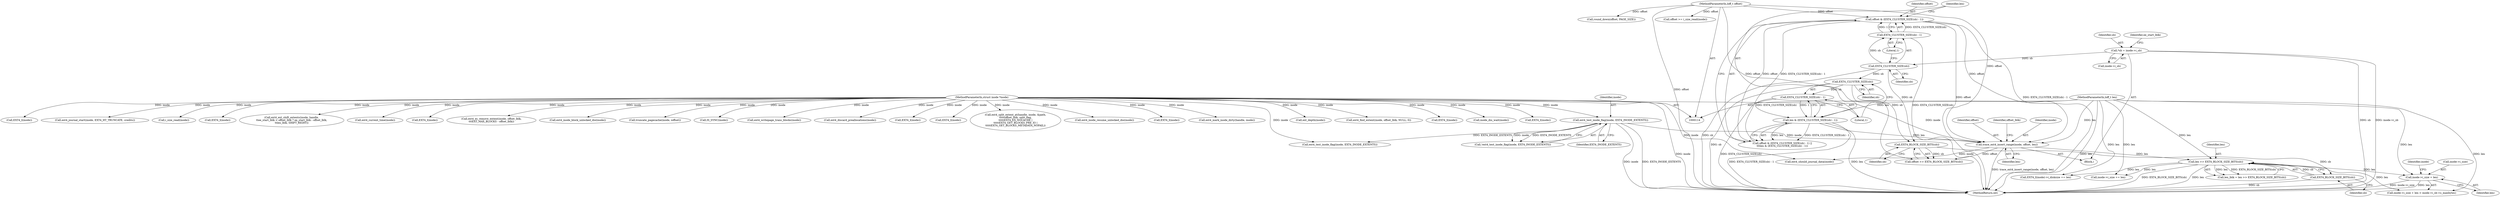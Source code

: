 digraph "0_linux_ea3d7209ca01da209cda6f0dea8be9cc4b7a933b_0@pointer" {
"1000245" [label="(Call,inode->i_size + len)"];
"1000192" [label="(Call,len >> EXT4_BLOCK_SIZE_BITS(sb))"];
"1000180" [label="(Call,trace_ext4_insert_range(inode, offset, len))"];
"1000148" [label="(Call,ext4_test_inode_flag(inode, EXT4_INODE_EXTENTS))"];
"1000115" [label="(MethodParameterIn,struct inode *inode)"];
"1000156" [label="(Call,offset & (EXT4_CLUSTER_SIZE(sb) - 1))"];
"1000116" [label="(MethodParameterIn,loff_t offset)"];
"1000158" [label="(Call,EXT4_CLUSTER_SIZE(sb) - 1)"];
"1000159" [label="(Call,EXT4_CLUSTER_SIZE(sb))"];
"1000120" [label="(Call,*sb = inode->i_sb)"];
"1000162" [label="(Call,len & (EXT4_CLUSTER_SIZE(sb) - 1))"];
"1000117" [label="(MethodParameterIn,loff_t len)"];
"1000164" [label="(Call,EXT4_CLUSTER_SIZE(sb) - 1)"];
"1000165" [label="(Call,EXT4_CLUSTER_SIZE(sb))"];
"1000194" [label="(Call,EXT4_BLOCK_SIZE_BITS(sb))"];
"1000188" [label="(Call,EXT4_BLOCK_SIZE_BITS(sb))"];
"1000361" [label="(Call,ext_depth(inode))"];
"1000249" [label="(Identifier,len)"];
"1000116" [label="(MethodParameterIn,loff_t offset)"];
"1000343" [label="(Call,ext4_find_extent(inode, offset_lblk, NULL, 0))"];
"1000494" [label="(MethodReturn,int)"];
"1000189" [label="(Identifier,sb)"];
"1000466" [label="(Call,EXT4_I(inode))"];
"1000274" [label="(Call,inode_dio_wait(inode))"];
"1000117" [label="(MethodParameterIn,loff_t len)"];
"1000279" [label="(Call,EXT4_I(inode))"];
"1000355" [label="(Call,EXT4_I(inode))"];
"1000244" [label="(Call,inode->i_size + len > inode->i_sb->s_maxbytes)"];
"1000182" [label="(Identifier,offset)"];
"1000291" [label="(Call,ext4_journal_start(inode, EXT4_HT_TRUNCATE, credits))"];
"1000163" [label="(Identifier,len)"];
"1000197" [label="(Call,ext4_should_journal_data(inode))"];
"1000264" [label="(Call,i_size_read(inode))"];
"1000157" [label="(Identifier,offset)"];
"1000167" [label="(Literal,1)"];
"1000120" [label="(Call,*sb = inode->i_sb)"];
"1000115" [label="(MethodParameterIn,struct inode *inode)"];
"1000180" [label="(Call,trace_ext4_insert_range(inode, offset, len))"];
"1000194" [label="(Call,EXT4_BLOCK_SIZE_BITS(sb))"];
"1000166" [label="(Identifier,sb)"];
"1000188" [label="(Call,EXT4_BLOCK_SIZE_BITS(sb))"];
"1000212" [label="(Call,round_down(offset, PAGE_SIZE))"];
"1000311" [label="(Call,EXT4_I(inode))"];
"1000452" [label="(Call,ext4_ext_shift_extents(inode, handle,\n\t\tee_start_lblk > offset_lblk ? ee_start_lblk : offset_lblk,\n\t\tlen_lblk, SHIFT_RIGHT))"];
"1000118" [label="(Block,)"];
"1000193" [label="(Identifier,len)"];
"1000323" [label="(Call,ext4_current_time(inode))"];
"1000304" [label="(Call,inode->i_size += len)"];
"1000190" [label="(Call,len_lblk = len >> EXT4_BLOCK_SIZE_BITS(sb))"];
"1000428" [label="(Call,EXT4_I(inode))"];
"1000186" [label="(Call,offset >> EXT4_BLOCK_SIZE_BITS(sb))"];
"1000147" [label="(Call,!ext4_test_inode_flag(inode, EXT4_INODE_EXTENTS))"];
"1000156" [label="(Call,offset & (EXT4_CLUSTER_SIZE(sb) - 1))"];
"1000262" [label="(Call,offset >= i_size_read(inode))"];
"1000150" [label="(Identifier,EXT4_INODE_EXTENTS)"];
"1000434" [label="(Call,ext4_es_remove_extent(inode, offset_lblk,\n\t\t\tEXT_MAX_BLOCKS - offset_lblk))"];
"1000272" [label="(Call,ext4_inode_block_unlocked_dio(inode))"];
"1000159" [label="(Call,EXT4_CLUSTER_SIZE(sb))"];
"1000282" [label="(Call,truncate_pagecache(inode, ioffset))"];
"1000470" [label="(Call,IS_SYNC(inode))"];
"1000246" [label="(Call,inode->i_size)"];
"1000149" [label="(Identifier,inode)"];
"1000287" [label="(Call,ext4_writepage_trans_blocks(inode))"];
"1000339" [label="(Call,ext4_discard_preallocations(inode))"];
"1000165" [label="(Call,EXT4_CLUSTER_SIZE(sb))"];
"1000481" [label="(Call,EXT4_I(inode))"];
"1000192" [label="(Call,len >> EXT4_BLOCK_SIZE_BITS(sb))"];
"1000183" [label="(Identifier,len)"];
"1000158" [label="(Call,EXT4_CLUSTER_SIZE(sb) - 1)"];
"1000161" [label="(Literal,1)"];
"1000195" [label="(Identifier,sb)"];
"1000336" [label="(Call,EXT4_I(inode))"];
"1000185" [label="(Identifier,offset_lblk)"];
"1000181" [label="(Identifier,inode)"];
"1000404" [label="(Call,ext4_split_extent_at(handle, inode, &path,\n\t\t\t\t\toffset_lblk, split_flag,\n\t\t\t\t\tEXT4_EX_NOCACHE |\n\t\t\t\t\tEXT4_GET_BLOCKS_PRE_IO |\n\t\t\t\t\tEXT4_GET_BLOCKS_METADATA_NOFAIL))"];
"1000252" [label="(Identifier,inode)"];
"1000245" [label="(Call,inode->i_size + len)"];
"1000234" [label="(Call,ext4_test_inode_flag(inode, EXT4_INODE_EXTENTS))"];
"1000148" [label="(Call,ext4_test_inode_flag(inode, EXT4_INODE_EXTENTS))"];
"1000155" [label="(Call,offset & (EXT4_CLUSTER_SIZE(sb) - 1) ||\n\t\t\tlen & (EXT4_CLUSTER_SIZE(sb) - 1))"];
"1000122" [label="(Call,inode->i_sb)"];
"1000164" [label="(Call,EXT4_CLUSTER_SIZE(sb) - 1)"];
"1000162" [label="(Call,len & (EXT4_CLUSTER_SIZE(sb) - 1))"];
"1000484" [label="(Call,ext4_inode_resume_unlocked_dio(inode))"];
"1000160" [label="(Identifier,sb)"];
"1000309" [label="(Call,EXT4_I(inode)->i_disksize += len)"];
"1000132" [label="(Identifier,ee_start_lblk)"];
"1000121" [label="(Identifier,sb)"];
"1000446" [label="(Call,EXT4_I(inode))"];
"1000327" [label="(Call,ext4_mark_inode_dirty(handle, inode))"];
"1000245" -> "1000244"  [label="AST: "];
"1000245" -> "1000249"  [label="CFG: "];
"1000246" -> "1000245"  [label="AST: "];
"1000249" -> "1000245"  [label="AST: "];
"1000252" -> "1000245"  [label="CFG: "];
"1000245" -> "1000494"  [label="DDG: inode->i_size"];
"1000245" -> "1000494"  [label="DDG: len"];
"1000192" -> "1000245"  [label="DDG: len"];
"1000117" -> "1000245"  [label="DDG: len"];
"1000192" -> "1000190"  [label="AST: "];
"1000192" -> "1000194"  [label="CFG: "];
"1000193" -> "1000192"  [label="AST: "];
"1000194" -> "1000192"  [label="AST: "];
"1000190" -> "1000192"  [label="CFG: "];
"1000192" -> "1000494"  [label="DDG: EXT4_BLOCK_SIZE_BITS(sb)"];
"1000192" -> "1000494"  [label="DDG: len"];
"1000192" -> "1000190"  [label="DDG: len"];
"1000192" -> "1000190"  [label="DDG: EXT4_BLOCK_SIZE_BITS(sb)"];
"1000180" -> "1000192"  [label="DDG: len"];
"1000117" -> "1000192"  [label="DDG: len"];
"1000194" -> "1000192"  [label="DDG: sb"];
"1000192" -> "1000244"  [label="DDG: len"];
"1000192" -> "1000304"  [label="DDG: len"];
"1000192" -> "1000309"  [label="DDG: len"];
"1000180" -> "1000118"  [label="AST: "];
"1000180" -> "1000183"  [label="CFG: "];
"1000181" -> "1000180"  [label="AST: "];
"1000182" -> "1000180"  [label="AST: "];
"1000183" -> "1000180"  [label="AST: "];
"1000185" -> "1000180"  [label="CFG: "];
"1000180" -> "1000494"  [label="DDG: trace_ext4_insert_range(inode, offset, len)"];
"1000148" -> "1000180"  [label="DDG: inode"];
"1000115" -> "1000180"  [label="DDG: inode"];
"1000156" -> "1000180"  [label="DDG: offset"];
"1000116" -> "1000180"  [label="DDG: offset"];
"1000162" -> "1000180"  [label="DDG: len"];
"1000117" -> "1000180"  [label="DDG: len"];
"1000180" -> "1000186"  [label="DDG: offset"];
"1000180" -> "1000197"  [label="DDG: inode"];
"1000148" -> "1000147"  [label="AST: "];
"1000148" -> "1000150"  [label="CFG: "];
"1000149" -> "1000148"  [label="AST: "];
"1000150" -> "1000148"  [label="AST: "];
"1000147" -> "1000148"  [label="CFG: "];
"1000148" -> "1000494"  [label="DDG: inode"];
"1000148" -> "1000494"  [label="DDG: EXT4_INODE_EXTENTS"];
"1000148" -> "1000147"  [label="DDG: inode"];
"1000148" -> "1000147"  [label="DDG: EXT4_INODE_EXTENTS"];
"1000115" -> "1000148"  [label="DDG: inode"];
"1000148" -> "1000234"  [label="DDG: EXT4_INODE_EXTENTS"];
"1000115" -> "1000114"  [label="AST: "];
"1000115" -> "1000494"  [label="DDG: inode"];
"1000115" -> "1000197"  [label="DDG: inode"];
"1000115" -> "1000234"  [label="DDG: inode"];
"1000115" -> "1000264"  [label="DDG: inode"];
"1000115" -> "1000272"  [label="DDG: inode"];
"1000115" -> "1000274"  [label="DDG: inode"];
"1000115" -> "1000279"  [label="DDG: inode"];
"1000115" -> "1000282"  [label="DDG: inode"];
"1000115" -> "1000287"  [label="DDG: inode"];
"1000115" -> "1000291"  [label="DDG: inode"];
"1000115" -> "1000311"  [label="DDG: inode"];
"1000115" -> "1000323"  [label="DDG: inode"];
"1000115" -> "1000327"  [label="DDG: inode"];
"1000115" -> "1000336"  [label="DDG: inode"];
"1000115" -> "1000339"  [label="DDG: inode"];
"1000115" -> "1000343"  [label="DDG: inode"];
"1000115" -> "1000355"  [label="DDG: inode"];
"1000115" -> "1000361"  [label="DDG: inode"];
"1000115" -> "1000404"  [label="DDG: inode"];
"1000115" -> "1000428"  [label="DDG: inode"];
"1000115" -> "1000434"  [label="DDG: inode"];
"1000115" -> "1000446"  [label="DDG: inode"];
"1000115" -> "1000452"  [label="DDG: inode"];
"1000115" -> "1000466"  [label="DDG: inode"];
"1000115" -> "1000470"  [label="DDG: inode"];
"1000115" -> "1000481"  [label="DDG: inode"];
"1000115" -> "1000484"  [label="DDG: inode"];
"1000156" -> "1000155"  [label="AST: "];
"1000156" -> "1000158"  [label="CFG: "];
"1000157" -> "1000156"  [label="AST: "];
"1000158" -> "1000156"  [label="AST: "];
"1000163" -> "1000156"  [label="CFG: "];
"1000155" -> "1000156"  [label="CFG: "];
"1000156" -> "1000494"  [label="DDG: offset"];
"1000156" -> "1000494"  [label="DDG: EXT4_CLUSTER_SIZE(sb) - 1"];
"1000156" -> "1000155"  [label="DDG: offset"];
"1000156" -> "1000155"  [label="DDG: EXT4_CLUSTER_SIZE(sb) - 1"];
"1000116" -> "1000156"  [label="DDG: offset"];
"1000158" -> "1000156"  [label="DDG: EXT4_CLUSTER_SIZE(sb)"];
"1000158" -> "1000156"  [label="DDG: 1"];
"1000116" -> "1000114"  [label="AST: "];
"1000116" -> "1000494"  [label="DDG: offset"];
"1000116" -> "1000186"  [label="DDG: offset"];
"1000116" -> "1000212"  [label="DDG: offset"];
"1000116" -> "1000262"  [label="DDG: offset"];
"1000158" -> "1000161"  [label="CFG: "];
"1000159" -> "1000158"  [label="AST: "];
"1000161" -> "1000158"  [label="AST: "];
"1000158" -> "1000494"  [label="DDG: EXT4_CLUSTER_SIZE(sb)"];
"1000159" -> "1000158"  [label="DDG: sb"];
"1000159" -> "1000160"  [label="CFG: "];
"1000160" -> "1000159"  [label="AST: "];
"1000161" -> "1000159"  [label="CFG: "];
"1000159" -> "1000494"  [label="DDG: sb"];
"1000120" -> "1000159"  [label="DDG: sb"];
"1000159" -> "1000165"  [label="DDG: sb"];
"1000159" -> "1000188"  [label="DDG: sb"];
"1000120" -> "1000118"  [label="AST: "];
"1000120" -> "1000122"  [label="CFG: "];
"1000121" -> "1000120"  [label="AST: "];
"1000122" -> "1000120"  [label="AST: "];
"1000132" -> "1000120"  [label="CFG: "];
"1000120" -> "1000494"  [label="DDG: sb"];
"1000120" -> "1000494"  [label="DDG: inode->i_sb"];
"1000162" -> "1000155"  [label="AST: "];
"1000162" -> "1000164"  [label="CFG: "];
"1000163" -> "1000162"  [label="AST: "];
"1000164" -> "1000162"  [label="AST: "];
"1000155" -> "1000162"  [label="CFG: "];
"1000162" -> "1000494"  [label="DDG: EXT4_CLUSTER_SIZE(sb) - 1"];
"1000162" -> "1000494"  [label="DDG: len"];
"1000162" -> "1000155"  [label="DDG: len"];
"1000162" -> "1000155"  [label="DDG: EXT4_CLUSTER_SIZE(sb) - 1"];
"1000117" -> "1000162"  [label="DDG: len"];
"1000164" -> "1000162"  [label="DDG: EXT4_CLUSTER_SIZE(sb)"];
"1000164" -> "1000162"  [label="DDG: 1"];
"1000117" -> "1000114"  [label="AST: "];
"1000117" -> "1000494"  [label="DDG: len"];
"1000117" -> "1000244"  [label="DDG: len"];
"1000117" -> "1000304"  [label="DDG: len"];
"1000117" -> "1000309"  [label="DDG: len"];
"1000164" -> "1000167"  [label="CFG: "];
"1000165" -> "1000164"  [label="AST: "];
"1000167" -> "1000164"  [label="AST: "];
"1000164" -> "1000494"  [label="DDG: EXT4_CLUSTER_SIZE(sb)"];
"1000165" -> "1000164"  [label="DDG: sb"];
"1000165" -> "1000166"  [label="CFG: "];
"1000166" -> "1000165"  [label="AST: "];
"1000167" -> "1000165"  [label="CFG: "];
"1000165" -> "1000494"  [label="DDG: sb"];
"1000165" -> "1000188"  [label="DDG: sb"];
"1000194" -> "1000195"  [label="CFG: "];
"1000195" -> "1000194"  [label="AST: "];
"1000194" -> "1000494"  [label="DDG: sb"];
"1000188" -> "1000194"  [label="DDG: sb"];
"1000188" -> "1000186"  [label="AST: "];
"1000188" -> "1000189"  [label="CFG: "];
"1000189" -> "1000188"  [label="AST: "];
"1000186" -> "1000188"  [label="CFG: "];
"1000188" -> "1000186"  [label="DDG: sb"];
}
